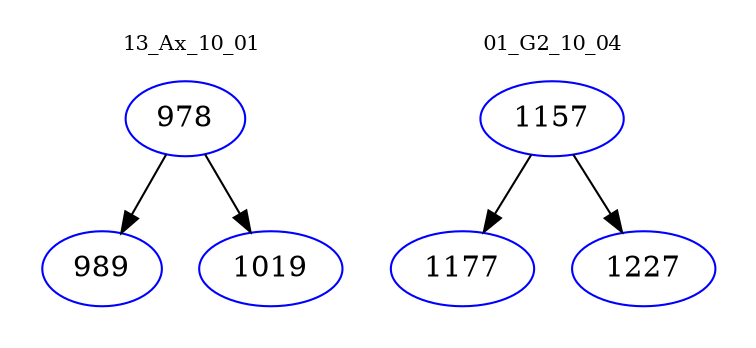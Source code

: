 digraph{
subgraph cluster_0 {
color = white
label = "13_Ax_10_01";
fontsize=10;
T0_978 [label="978", color="blue"]
T0_978 -> T0_989 [color="black"]
T0_989 [label="989", color="blue"]
T0_978 -> T0_1019 [color="black"]
T0_1019 [label="1019", color="blue"]
}
subgraph cluster_1 {
color = white
label = "01_G2_10_04";
fontsize=10;
T1_1157 [label="1157", color="blue"]
T1_1157 -> T1_1177 [color="black"]
T1_1177 [label="1177", color="blue"]
T1_1157 -> T1_1227 [color="black"]
T1_1227 [label="1227", color="blue"]
}
}
